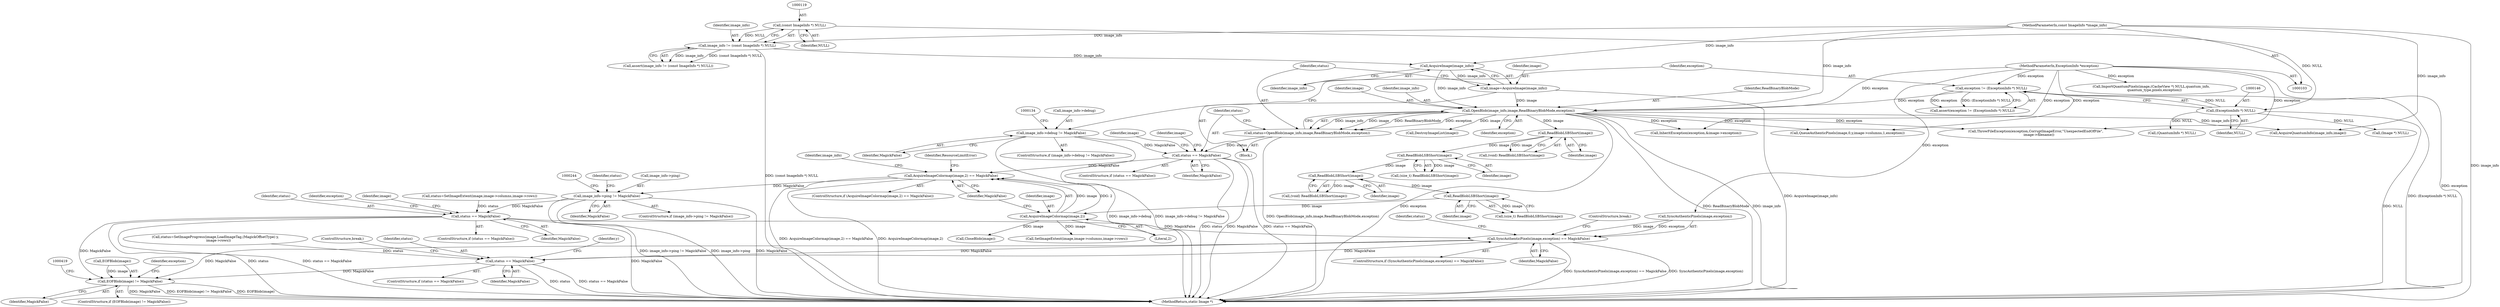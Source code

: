 digraph "0_ImageMagick_f6e9d0d9955e85bdd7540b251cd50d598dacc5e6_0@pointer" {
"1000237" [label="(Call,image_info->ping != MagickFalse)"];
"1000228" [label="(Call,AcquireImageColormap(image,2) == MagickFalse)"];
"1000229" [label="(Call,AcquireImageColormap(image,2))"];
"1000210" [label="(Call,ReadBlobLSBShort(image))"];
"1000202" [label="(Call,ReadBlobLSBShort(image))"];
"1000198" [label="(Call,ReadBlobLSBShort(image))"];
"1000190" [label="(Call,ReadBlobLSBShort(image))"];
"1000160" [label="(Call,OpenBlob(image_info,image,ReadBinaryBlobMode,exception))"];
"1000156" [label="(Call,AcquireImage(image_info))"];
"1000116" [label="(Call,image_info != (const ImageInfo *) NULL)"];
"1000104" [label="(MethodParameterIn,const ImageInfo *image_info)"];
"1000118" [label="(Call,(const ImageInfo *) NULL)"];
"1000154" [label="(Call,image=AcquireImage(image_info))"];
"1000143" [label="(Call,exception != (ExceptionInfo *) NULL)"];
"1000105" [label="(MethodParameterIn,ExceptionInfo *exception)"];
"1000145" [label="(Call,(ExceptionInfo *) NULL)"];
"1000166" [label="(Call,status == MagickFalse)"];
"1000158" [label="(Call,status=OpenBlob(image_info,image,ReadBinaryBlobMode,exception))"];
"1000128" [label="(Call,image_info->debug != MagickFalse)"];
"1000261" [label="(Call,status == MagickFalse)"];
"1000377" [label="(Call,SyncAuthenticPixels(image,exception) == MagickFalse)"];
"1000395" [label="(Call,status == MagickFalse)"];
"1000407" [label="(Call,EOFBlob(image) != MagickFalse)"];
"1000120" [label="(Identifier,NULL)"];
"1000227" [label="(ControlStructure,if (AcquireImageColormap(image,2) == MagickFalse))"];
"1000171" [label="(Identifier,image)"];
"1000160" [label="(Call,OpenBlob(image_info,image,ReadBinaryBlobMode,exception))"];
"1000162" [label="(Identifier,image)"];
"1000202" [label="(Call,ReadBlobLSBShort(image))"];
"1000156" [label="(Call,AcquireImage(image_info))"];
"1000129" [label="(Call,image_info->debug)"];
"1000165" [label="(ControlStructure,if (status == MagickFalse))"];
"1000406" [label="(ControlStructure,if (EOFBlob(image) != MagickFalse))"];
"1000210" [label="(Call,ReadBlobLSBShort(image))"];
"1000157" [label="(Identifier,image_info)"];
"1000159" [label="(Identifier,status)"];
"1000262" [label="(Identifier,status)"];
"1000377" [label="(Call,SyncAuthenticPixels(image,exception) == MagickFalse)"];
"1000260" [label="(ControlStructure,if (status == MagickFalse))"];
"1000188" [label="(Call,(void) ReadBlobLSBShort(image))"];
"1000200" [label="(Call,(void) ReadBlobLSBShort(image))"];
"1000106" [label="(Block,)"];
"1000354" [label="(Call,ImportQuantumPixels(image,(CacheView *) NULL,quantum_info,\n      quantum_type,pixels,exception))"];
"1000321" [label="(Call,QueueAuthenticPixels(image,0,y,image->columns,1,exception))"];
"1000154" [label="(Call,image=AcquireImage(image_info))"];
"1000172" [label="(Call,DestroyImageList(image))"];
"1000203" [label="(Identifier,image)"];
"1000251" [label="(Identifier,status)"];
"1000117" [label="(Identifier,image_info)"];
"1000382" [label="(ControlStructure,break;)"];
"1000168" [label="(Identifier,MagickFalse)"];
"1000234" [label="(Identifier,ResourceLimitError)"];
"1000288" [label="(Call,(QuantumInfo *) NULL)"];
"1000261" [label="(Call,status == MagickFalse)"];
"1000147" [label="(Identifier,NULL)"];
"1000198" [label="(Call,ReadBlobLSBShort(image))"];
"1000127" [label="(ControlStructure,if (image_info->debug != MagickFalse))"];
"1000241" [label="(Identifier,MagickFalse)"];
"1000175" [label="(Call,(Image *) NULL)"];
"1000408" [label="(Call,EOFBlob(image))"];
"1000266" [label="(Identifier,exception)"];
"1000228" [label="(Call,AcquireImageColormap(image,2) == MagickFalse)"];
"1000275" [label="(Identifier,image)"];
"1000161" [label="(Identifier,image_info)"];
"1000143" [label="(Call,exception != (ExceptionInfo *) NULL)"];
"1000115" [label="(Call,assert(image_info != (const ImageInfo *) NULL))"];
"1000166" [label="(Call,status == MagickFalse)"];
"1000384" [label="(Identifier,status)"];
"1000128" [label="(Call,image_info->debug != MagickFalse)"];
"1000376" [label="(ControlStructure,if (SyncAuthenticPixels(image,exception) == MagickFalse))"];
"1000236" [label="(ControlStructure,if (image_info->ping != MagickFalse))"];
"1000196" [label="(Call,(size_t) ReadBlobLSBShort(image))"];
"1000425" [label="(MethodReturn,static Image *)"];
"1000144" [label="(Identifier,exception)"];
"1000316" [label="(Identifier,y)"];
"1000252" [label="(Call,SetImageExtent(image,image->columns,image->rows))"];
"1000265" [label="(Call,InheritException(exception,&image->exception))"];
"1000394" [label="(ControlStructure,if (status == MagickFalse))"];
"1000164" [label="(Identifier,exception)"];
"1000383" [label="(Call,status=SetImageProgress(image,LoadImageTag,(MagickOffsetType) y,\n      image->rows))"];
"1000229" [label="(Call,AcquireImageColormap(image,2))"];
"1000412" [label="(Identifier,exception)"];
"1000231" [label="(Literal,2)"];
"1000105" [label="(MethodParameterIn,ExceptionInfo *exception)"];
"1000245" [label="(Call,CloseBlob(image))"];
"1000132" [label="(Identifier,MagickFalse)"];
"1000104" [label="(MethodParameterIn,const ImageInfo *image_info)"];
"1000397" [label="(Identifier,MagickFalse)"];
"1000398" [label="(ControlStructure,break;)"];
"1000237" [label="(Call,image_info->ping != MagickFalse)"];
"1000381" [label="(Identifier,MagickFalse)"];
"1000145" [label="(Call,(ExceptionInfo *) NULL)"];
"1000142" [label="(Call,assert(exception != (ExceptionInfo *) NULL))"];
"1000238" [label="(Call,image_info->ping)"];
"1000250" [label="(Call,status=SetImageExtent(image,image->columns,image->rows))"];
"1000211" [label="(Identifier,image)"];
"1000167" [label="(Identifier,status)"];
"1000208" [label="(Call,(size_t) ReadBlobLSBShort(image))"];
"1000180" [label="(Identifier,image)"];
"1000232" [label="(Identifier,MagickFalse)"];
"1000118" [label="(Call,(const ImageInfo *) NULL)"];
"1000396" [label="(Identifier,status)"];
"1000282" [label="(Call,AcquireQuantumInfo(image_info,image))"];
"1000410" [label="(Identifier,MagickFalse)"];
"1000395" [label="(Call,status == MagickFalse)"];
"1000163" [label="(Identifier,ReadBinaryBlobMode)"];
"1000190" [label="(Call,ReadBlobLSBShort(image))"];
"1000407" [label="(Call,EOFBlob(image) != MagickFalse)"];
"1000191" [label="(Identifier,image)"];
"1000378" [label="(Call,SyncAuthenticPixels(image,exception))"];
"1000116" [label="(Call,image_info != (const ImageInfo *) NULL)"];
"1000155" [label="(Identifier,image)"];
"1000158" [label="(Call,status=OpenBlob(image_info,image,ReadBinaryBlobMode,exception))"];
"1000263" [label="(Identifier,MagickFalse)"];
"1000199" [label="(Identifier,image)"];
"1000230" [label="(Identifier,image)"];
"1000239" [label="(Identifier,image_info)"];
"1000411" [label="(Call,ThrowFileException(exception,CorruptImageError,\"UnexpectedEndOfFile\",\n      image->filename))"];
"1000237" -> "1000236"  [label="AST: "];
"1000237" -> "1000241"  [label="CFG: "];
"1000238" -> "1000237"  [label="AST: "];
"1000241" -> "1000237"  [label="AST: "];
"1000244" -> "1000237"  [label="CFG: "];
"1000251" -> "1000237"  [label="CFG: "];
"1000237" -> "1000425"  [label="DDG: image_info->ping != MagickFalse"];
"1000237" -> "1000425"  [label="DDG: image_info->ping"];
"1000237" -> "1000425"  [label="DDG: MagickFalse"];
"1000228" -> "1000237"  [label="DDG: MagickFalse"];
"1000237" -> "1000261"  [label="DDG: MagickFalse"];
"1000228" -> "1000227"  [label="AST: "];
"1000228" -> "1000232"  [label="CFG: "];
"1000229" -> "1000228"  [label="AST: "];
"1000232" -> "1000228"  [label="AST: "];
"1000234" -> "1000228"  [label="CFG: "];
"1000239" -> "1000228"  [label="CFG: "];
"1000228" -> "1000425"  [label="DDG: AcquireImageColormap(image,2) == MagickFalse"];
"1000228" -> "1000425"  [label="DDG: AcquireImageColormap(image,2)"];
"1000229" -> "1000228"  [label="DDG: image"];
"1000229" -> "1000228"  [label="DDG: 2"];
"1000166" -> "1000228"  [label="DDG: MagickFalse"];
"1000229" -> "1000231"  [label="CFG: "];
"1000230" -> "1000229"  [label="AST: "];
"1000231" -> "1000229"  [label="AST: "];
"1000232" -> "1000229"  [label="CFG: "];
"1000210" -> "1000229"  [label="DDG: image"];
"1000229" -> "1000245"  [label="DDG: image"];
"1000229" -> "1000252"  [label="DDG: image"];
"1000210" -> "1000208"  [label="AST: "];
"1000210" -> "1000211"  [label="CFG: "];
"1000211" -> "1000210"  [label="AST: "];
"1000208" -> "1000210"  [label="CFG: "];
"1000210" -> "1000208"  [label="DDG: image"];
"1000202" -> "1000210"  [label="DDG: image"];
"1000202" -> "1000200"  [label="AST: "];
"1000202" -> "1000203"  [label="CFG: "];
"1000203" -> "1000202"  [label="AST: "];
"1000200" -> "1000202"  [label="CFG: "];
"1000202" -> "1000200"  [label="DDG: image"];
"1000198" -> "1000202"  [label="DDG: image"];
"1000198" -> "1000196"  [label="AST: "];
"1000198" -> "1000199"  [label="CFG: "];
"1000199" -> "1000198"  [label="AST: "];
"1000196" -> "1000198"  [label="CFG: "];
"1000198" -> "1000196"  [label="DDG: image"];
"1000190" -> "1000198"  [label="DDG: image"];
"1000190" -> "1000188"  [label="AST: "];
"1000190" -> "1000191"  [label="CFG: "];
"1000191" -> "1000190"  [label="AST: "];
"1000188" -> "1000190"  [label="CFG: "];
"1000190" -> "1000188"  [label="DDG: image"];
"1000160" -> "1000190"  [label="DDG: image"];
"1000160" -> "1000158"  [label="AST: "];
"1000160" -> "1000164"  [label="CFG: "];
"1000161" -> "1000160"  [label="AST: "];
"1000162" -> "1000160"  [label="AST: "];
"1000163" -> "1000160"  [label="AST: "];
"1000164" -> "1000160"  [label="AST: "];
"1000158" -> "1000160"  [label="CFG: "];
"1000160" -> "1000425"  [label="DDG: exception"];
"1000160" -> "1000425"  [label="DDG: ReadBinaryBlobMode"];
"1000160" -> "1000425"  [label="DDG: image_info"];
"1000160" -> "1000158"  [label="DDG: image_info"];
"1000160" -> "1000158"  [label="DDG: image"];
"1000160" -> "1000158"  [label="DDG: ReadBinaryBlobMode"];
"1000160" -> "1000158"  [label="DDG: exception"];
"1000156" -> "1000160"  [label="DDG: image_info"];
"1000104" -> "1000160"  [label="DDG: image_info"];
"1000154" -> "1000160"  [label="DDG: image"];
"1000143" -> "1000160"  [label="DDG: exception"];
"1000105" -> "1000160"  [label="DDG: exception"];
"1000160" -> "1000172"  [label="DDG: image"];
"1000160" -> "1000265"  [label="DDG: exception"];
"1000160" -> "1000282"  [label="DDG: image_info"];
"1000160" -> "1000321"  [label="DDG: exception"];
"1000160" -> "1000411"  [label="DDG: exception"];
"1000156" -> "1000154"  [label="AST: "];
"1000156" -> "1000157"  [label="CFG: "];
"1000157" -> "1000156"  [label="AST: "];
"1000154" -> "1000156"  [label="CFG: "];
"1000156" -> "1000154"  [label="DDG: image_info"];
"1000116" -> "1000156"  [label="DDG: image_info"];
"1000104" -> "1000156"  [label="DDG: image_info"];
"1000116" -> "1000115"  [label="AST: "];
"1000116" -> "1000118"  [label="CFG: "];
"1000117" -> "1000116"  [label="AST: "];
"1000118" -> "1000116"  [label="AST: "];
"1000115" -> "1000116"  [label="CFG: "];
"1000116" -> "1000425"  [label="DDG: (const ImageInfo *) NULL"];
"1000116" -> "1000115"  [label="DDG: image_info"];
"1000116" -> "1000115"  [label="DDG: (const ImageInfo *) NULL"];
"1000104" -> "1000116"  [label="DDG: image_info"];
"1000118" -> "1000116"  [label="DDG: NULL"];
"1000104" -> "1000103"  [label="AST: "];
"1000104" -> "1000425"  [label="DDG: image_info"];
"1000104" -> "1000282"  [label="DDG: image_info"];
"1000118" -> "1000120"  [label="CFG: "];
"1000119" -> "1000118"  [label="AST: "];
"1000120" -> "1000118"  [label="AST: "];
"1000118" -> "1000145"  [label="DDG: NULL"];
"1000154" -> "1000106"  [label="AST: "];
"1000155" -> "1000154"  [label="AST: "];
"1000159" -> "1000154"  [label="CFG: "];
"1000154" -> "1000425"  [label="DDG: AcquireImage(image_info)"];
"1000143" -> "1000142"  [label="AST: "];
"1000143" -> "1000145"  [label="CFG: "];
"1000144" -> "1000143"  [label="AST: "];
"1000145" -> "1000143"  [label="AST: "];
"1000142" -> "1000143"  [label="CFG: "];
"1000143" -> "1000425"  [label="DDG: (ExceptionInfo *) NULL"];
"1000143" -> "1000142"  [label="DDG: exception"];
"1000143" -> "1000142"  [label="DDG: (ExceptionInfo *) NULL"];
"1000105" -> "1000143"  [label="DDG: exception"];
"1000145" -> "1000143"  [label="DDG: NULL"];
"1000105" -> "1000103"  [label="AST: "];
"1000105" -> "1000425"  [label="DDG: exception"];
"1000105" -> "1000265"  [label="DDG: exception"];
"1000105" -> "1000321"  [label="DDG: exception"];
"1000105" -> "1000354"  [label="DDG: exception"];
"1000105" -> "1000378"  [label="DDG: exception"];
"1000105" -> "1000411"  [label="DDG: exception"];
"1000145" -> "1000147"  [label="CFG: "];
"1000146" -> "1000145"  [label="AST: "];
"1000147" -> "1000145"  [label="AST: "];
"1000145" -> "1000425"  [label="DDG: NULL"];
"1000145" -> "1000175"  [label="DDG: NULL"];
"1000145" -> "1000288"  [label="DDG: NULL"];
"1000166" -> "1000165"  [label="AST: "];
"1000166" -> "1000168"  [label="CFG: "];
"1000167" -> "1000166"  [label="AST: "];
"1000168" -> "1000166"  [label="AST: "];
"1000171" -> "1000166"  [label="CFG: "];
"1000180" -> "1000166"  [label="CFG: "];
"1000166" -> "1000425"  [label="DDG: MagickFalse"];
"1000166" -> "1000425"  [label="DDG: status == MagickFalse"];
"1000166" -> "1000425"  [label="DDG: status"];
"1000158" -> "1000166"  [label="DDG: status"];
"1000128" -> "1000166"  [label="DDG: MagickFalse"];
"1000158" -> "1000106"  [label="AST: "];
"1000159" -> "1000158"  [label="AST: "];
"1000167" -> "1000158"  [label="CFG: "];
"1000158" -> "1000425"  [label="DDG: OpenBlob(image_info,image,ReadBinaryBlobMode,exception)"];
"1000128" -> "1000127"  [label="AST: "];
"1000128" -> "1000132"  [label="CFG: "];
"1000129" -> "1000128"  [label="AST: "];
"1000132" -> "1000128"  [label="AST: "];
"1000134" -> "1000128"  [label="CFG: "];
"1000144" -> "1000128"  [label="CFG: "];
"1000128" -> "1000425"  [label="DDG: image_info->debug"];
"1000128" -> "1000425"  [label="DDG: image_info->debug != MagickFalse"];
"1000261" -> "1000260"  [label="AST: "];
"1000261" -> "1000263"  [label="CFG: "];
"1000262" -> "1000261"  [label="AST: "];
"1000263" -> "1000261"  [label="AST: "];
"1000266" -> "1000261"  [label="CFG: "];
"1000275" -> "1000261"  [label="CFG: "];
"1000261" -> "1000425"  [label="DDG: MagickFalse"];
"1000261" -> "1000425"  [label="DDG: status"];
"1000261" -> "1000425"  [label="DDG: status == MagickFalse"];
"1000250" -> "1000261"  [label="DDG: status"];
"1000261" -> "1000377"  [label="DDG: MagickFalse"];
"1000261" -> "1000407"  [label="DDG: MagickFalse"];
"1000377" -> "1000376"  [label="AST: "];
"1000377" -> "1000381"  [label="CFG: "];
"1000378" -> "1000377"  [label="AST: "];
"1000381" -> "1000377"  [label="AST: "];
"1000382" -> "1000377"  [label="CFG: "];
"1000384" -> "1000377"  [label="CFG: "];
"1000377" -> "1000425"  [label="DDG: SyncAuthenticPixels(image,exception) == MagickFalse"];
"1000377" -> "1000425"  [label="DDG: SyncAuthenticPixels(image,exception)"];
"1000378" -> "1000377"  [label="DDG: image"];
"1000378" -> "1000377"  [label="DDG: exception"];
"1000395" -> "1000377"  [label="DDG: MagickFalse"];
"1000377" -> "1000395"  [label="DDG: MagickFalse"];
"1000377" -> "1000407"  [label="DDG: MagickFalse"];
"1000395" -> "1000394"  [label="AST: "];
"1000395" -> "1000397"  [label="CFG: "];
"1000396" -> "1000395"  [label="AST: "];
"1000397" -> "1000395"  [label="AST: "];
"1000398" -> "1000395"  [label="CFG: "];
"1000316" -> "1000395"  [label="CFG: "];
"1000395" -> "1000425"  [label="DDG: status"];
"1000395" -> "1000425"  [label="DDG: status == MagickFalse"];
"1000383" -> "1000395"  [label="DDG: status"];
"1000395" -> "1000407"  [label="DDG: MagickFalse"];
"1000407" -> "1000406"  [label="AST: "];
"1000407" -> "1000410"  [label="CFG: "];
"1000408" -> "1000407"  [label="AST: "];
"1000410" -> "1000407"  [label="AST: "];
"1000412" -> "1000407"  [label="CFG: "];
"1000419" -> "1000407"  [label="CFG: "];
"1000407" -> "1000425"  [label="DDG: EOFBlob(image) != MagickFalse"];
"1000407" -> "1000425"  [label="DDG: EOFBlob(image)"];
"1000407" -> "1000425"  [label="DDG: MagickFalse"];
"1000408" -> "1000407"  [label="DDG: image"];
}
